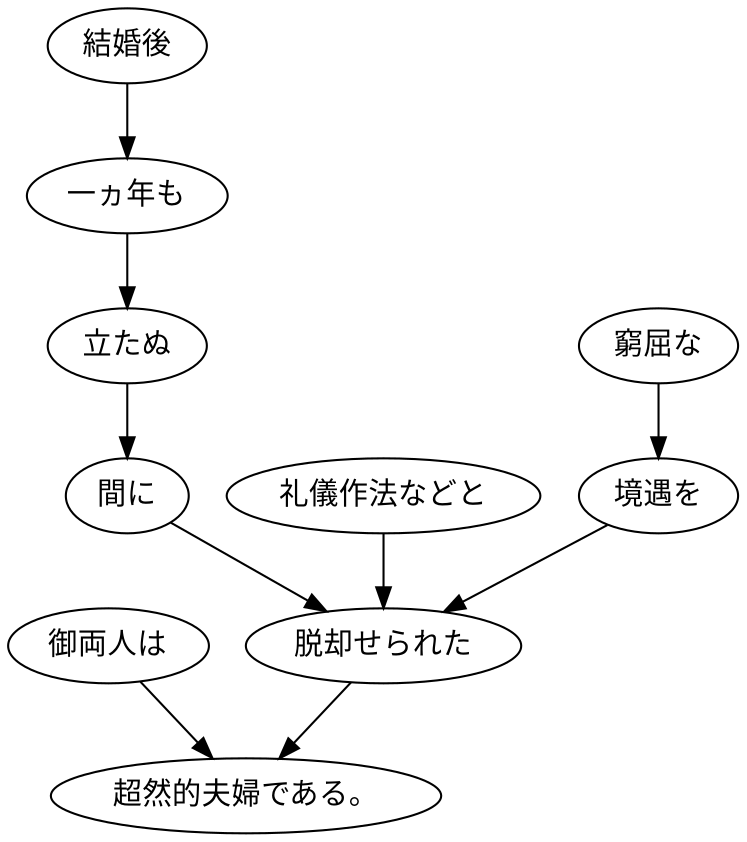 digraph graph2218 {
	node0 [label="御両人は"];
	node1 [label="結婚後"];
	node2 [label="一ヵ年も"];
	node3 [label="立たぬ"];
	node4 [label="間に"];
	node5 [label="礼儀作法などと"];
	node6 [label="窮屈な"];
	node7 [label="境遇を"];
	node8 [label="脱却せられた"];
	node9 [label="超然的夫婦である。"];
	node0 -> node9;
	node1 -> node2;
	node2 -> node3;
	node3 -> node4;
	node4 -> node8;
	node5 -> node8;
	node6 -> node7;
	node7 -> node8;
	node8 -> node9;
}
